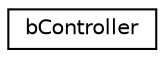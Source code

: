 digraph G
{
  edge [fontname="Helvetica",fontsize="10",labelfontname="Helvetica",labelfontsize="10"];
  node [fontname="Helvetica",fontsize="10",shape=record];
  rankdir=LR;
  Node1 [label="bController",height=0.2,width=0.4,color="black", fillcolor="white", style="filled",URL="$dd/d82/structbController.html"];
}
